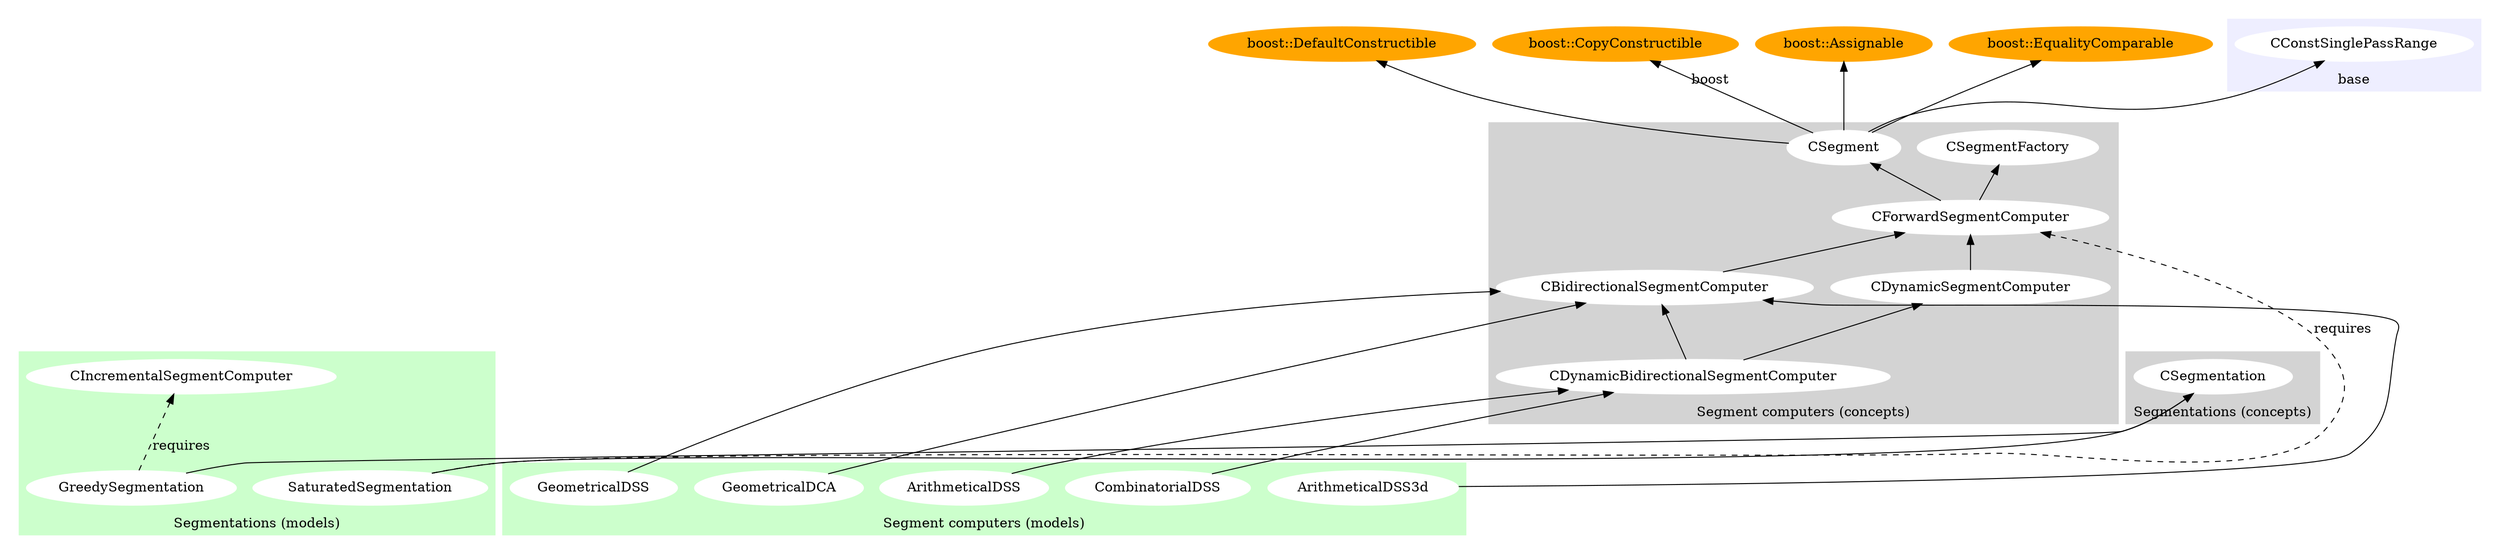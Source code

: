 digraph GSEGMENTS {

    rankdir= BT
    subgraph clusterExt {
	      rank = same;
        style=invis;

        subgraph clusterBoost {
                 style=filled;
                 color=white;
                 node [style=filled,color=orange];
                 label="boost";

                 "boost::DefaultConstructible" 
                 "boost::CopyConstructible" 
                 "boost::Assignable"
                 "boost::EqualityComparable"
        }

        subgraph clusterBase {
                 style=filled;
                 color="#eeeeff";
                 node [style=filled,color=white];
                 label="base";

                 CConstSinglePassRange; 
        }

    }

    subgraph clusterConcepts {
	      rank = same;
        style=invis;

    subgraph clusterSConcepts {
        style=filled;
        color=lightgrey;
        node [style=filled,color=white];
        label="Segmentations (concepts)";

  CSegmentation

    }

    subgraph clusterSCConcepts {
        style=filled;
        color=lightgrey;
        node [style=filled,color=white];
        label="Segment computers (concepts)";

  CSegment -> CConstSinglePassRange
 
  CSegment -> "boost::DefaultConstructible"
  CSegment -> "boost::CopyConstructible"
  CSegment -> "boost::Assignable"
  CSegment -> "boost::EqualityComparable"

  CSegmentFactory

  CForwardSegmentComputer -> CSegment
  CForwardSegmentComputer -> CSegmentFactory

  CBidirectionalSegmentComputer -> CForwardSegmentComputer

  CDynamicSegmentComputer -> CForwardSegmentComputer

  CDynamicBidirectionalSegmentComputer -> CDynamicSegmentComputer
  CDynamicBidirectionalSegmentComputer -> CBidirectionalSegmentComputer
    }



    }


    subgraph clusterModels {
	      rank = same;
        style=invis;

    subgraph clusterSCModels {
        style=filled;
        color="#ccffcc";
        node [style=filled,color=white];
        label="Segment computers (models)";

        GeometricalDSS -> CBidirectionalSegmentComputer
        GeometricalDCA -> CBidirectionalSegmentComputer
        ArithmeticalDSS3d -> CBidirectionalSegmentComputer

        ArithmeticalDSS -> CDynamicBidirectionalSegmentComputer
        CombinatorialDSS -> CDynamicBidirectionalSegmentComputer


    }

    subgraph clusterSModels {
        style=filled;
        color="#ccffcc";
        node [style=filled,color=white];
        label="Segmentations (models)";

        GreedySegmentation -> CSegmentation
        GreedySegmentation -> CIncrementalSegmentComputer [label="requires",style=dashed];

        SaturatedSegmentation -> CSegmentation
        SaturatedSegmentation -> CForwardSegmentComputer [label="requires",style=dashed];

    }

    }
}

